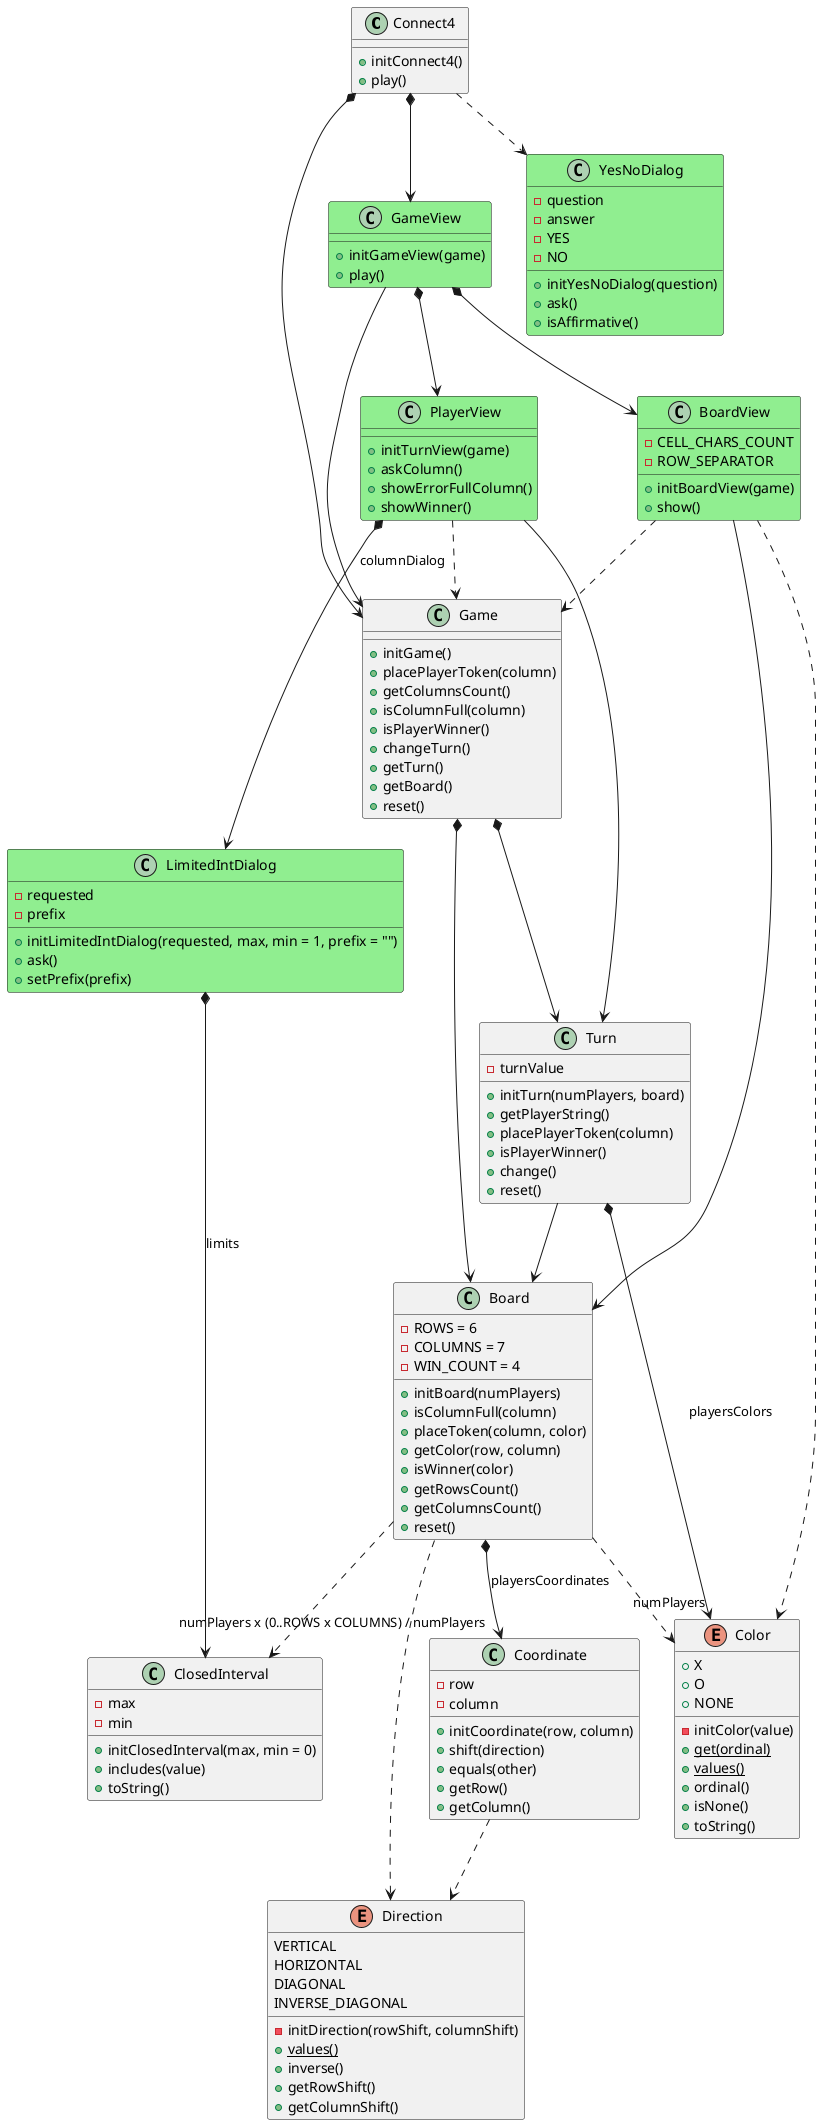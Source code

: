 @startuml analysis

class Connect4 {

    + initConnect4()
    + play()
}
Connect4 *--> Game
Connect4 *--> GameView
Connect4 ..> YesNoDialog

class YesNoDialog #LightGreen {  
    - question
    - answer   
    - YES
    - NO

    + initYesNoDialog(question)
    + ask()
    + isAffirmative()
}

class GameView #LightGreen {
    + initGameView(game)
    + play()
}
GameView --> Game
GameView *--> PlayerView
GameView *--> BoardView

class Game {     

    + initGame()
    + placePlayerToken(column)
    + getColumnsCount()
    + isColumnFull(column)
    + isPlayerWinner()    
    + changeTurn()
    + getTurn()
    + getBoard()
    + reset()
}
Game *--> Turn
Game *--> Board

class PlayerView #LightGreen {
    + initTurnView(game)
    + askColumn()
    + showErrorFullColumn()
    + showWinner()
}
PlayerView --> Turn
PlayerView ..> Game
PlayerView *--> LimitedIntDialog : columnDialog

class Turn {
    - turnValue

    + initTurn(numPlayers, board)  
    + getPlayerString()      
    + placePlayerToken(column)        
    + isPlayerWinner()
    + change()   
    + reset() 
}
Turn *--> "numPlayers" Color : playersColors
Turn --> Board

class BoardView #LightGreen {
    - CELL_CHARS_COUNT
    - ROW_SEPARATOR

    + initBoardView(game)
    + show()
}
BoardView --> Board
BoardView ..> Color
BoardView ..> Game

class Board {
    - ROWS = 6
    - COLUMNS = 7
    - WIN_COUNT = 4
    
    + initBoard(numPlayers)
    + isColumnFull(column)
    + placeToken(column, color)
    + getColor(row, column)
    + isWinner(color)    
    + getRowsCount()
    + getColumnsCount()
    + reset()
}
Board *--> "numPlayers x (0..ROWS x COLUMNS) / numPlayers" Coordinate : playersCoordinates
Board ..> ClosedInterval
Board ..> Direction
Board ..> Color

class Coordinate {
    - row
    - column 

    + initCoordinate(row, column)
    + shift(direction)
    + equals(other)   
    + getRow()
    + getColumn()
}
Coordinate ..> Direction

class ClosedInterval {
    - max
    - min

    + initClosedInterval(max, min = 0)
    + includes(value)
    + toString()
}

enum Direction {
    VERTICAL
    HORIZONTAL
    DIAGONAL
    INVERSE_DIAGONAL

    - initDirection(rowShift, columnShift)
    + {static} values()
    + inverse()
    + getRowShift()
    + getColumnShift()
}


enum Color {
    + X
    + O   
    + NONE 

    - initColor(value)
    + {static} get(ordinal) 
    + {static} values()  
    + ordinal()
    + isNone()
    + toString()
}



class LimitedIntDialog #LightGreen {
    - requested
    - prefix
    
    + initLimitedIntDialog(requested, max, min = 1, prefix = "") 
    + ask()
    + setPrefix(prefix)
}
LimitedIntDialog *--> ClosedInterval : limits

@enduml